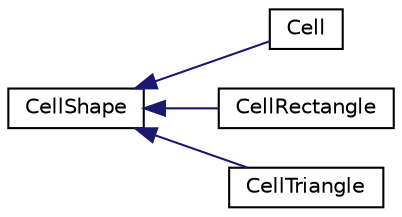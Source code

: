 digraph "Graphical Class Hierarchy"
{
  edge [fontname="Helvetica",fontsize="10",labelfontname="Helvetica",labelfontsize="10"];
  node [fontname="Helvetica",fontsize="10",shape=record];
  rankdir="LR";
  Node0 [label="CellShape",height=0.2,width=0.4,color="black", fillcolor="white", style="filled",URL="$class_cell_shape.html"];
  Node0 -> Node1 [dir="back",color="midnightblue",fontsize="10",style="solid",fontname="Helvetica"];
  Node1 [label="Cell",height=0.2,width=0.4,color="black", fillcolor="white", style="filled",URL="$class_cell.html"];
  Node0 -> Node2 [dir="back",color="midnightblue",fontsize="10",style="solid",fontname="Helvetica"];
  Node2 [label="CellRectangle",height=0.2,width=0.4,color="black", fillcolor="white", style="filled",URL="$class_cell_rectangle.html"];
  Node0 -> Node3 [dir="back",color="midnightblue",fontsize="10",style="solid",fontname="Helvetica"];
  Node3 [label="CellTriangle",height=0.2,width=0.4,color="black", fillcolor="white", style="filled",URL="$class_cell_triangle.html"];
}
